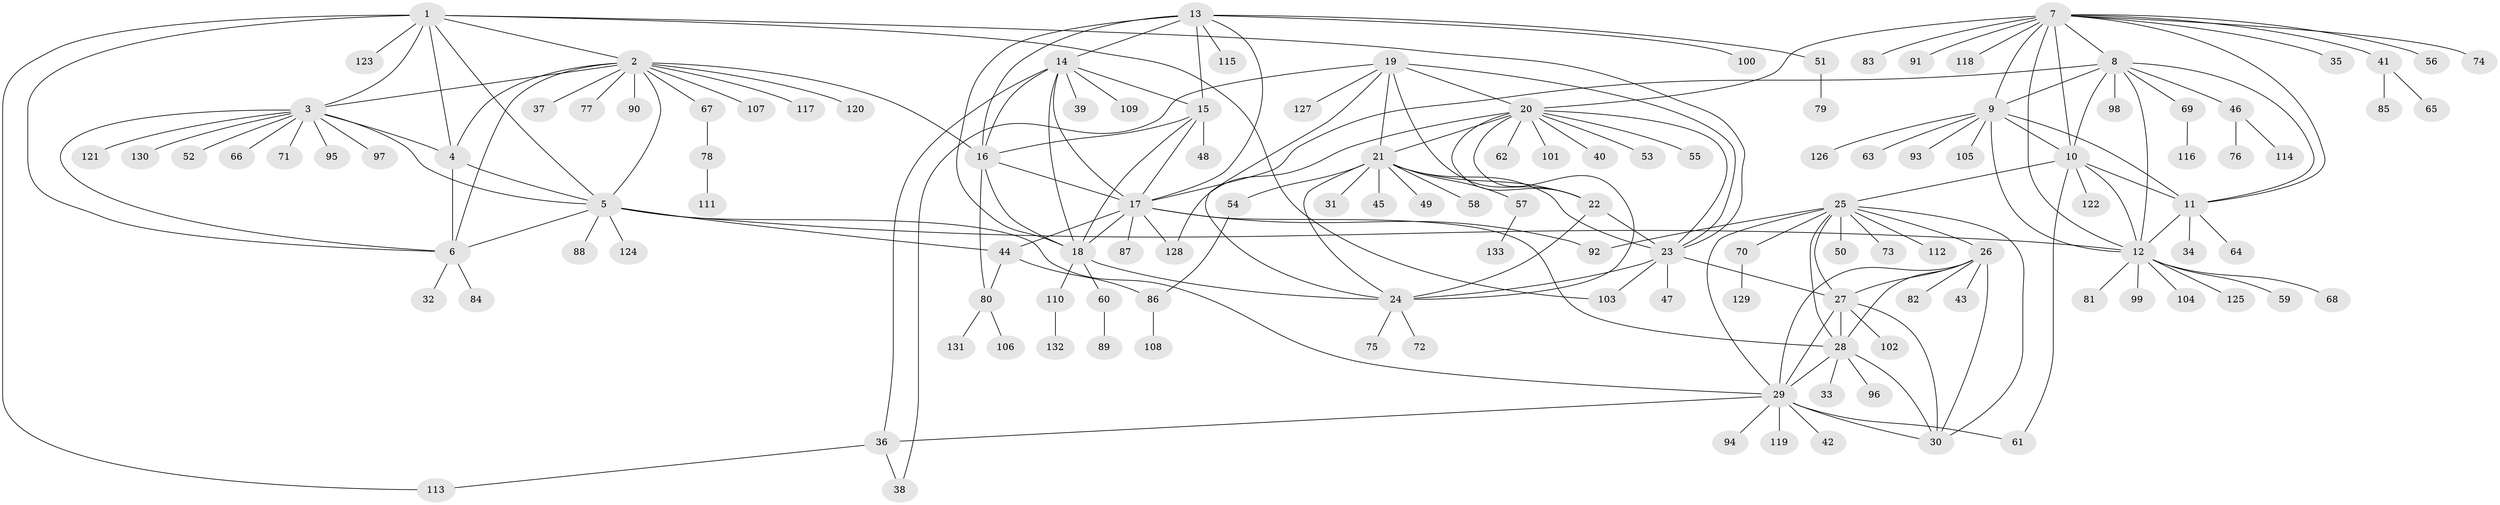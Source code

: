// coarse degree distribution, {5: 0.05128205128205128, 3: 0.05128205128205128, 1: 0.7435897435897436, 9: 0.05128205128205128, 6: 0.05128205128205128, 7: 0.02564102564102564, 10: 0.02564102564102564}
// Generated by graph-tools (version 1.1) at 2025/57/03/04/25 21:57:23]
// undirected, 133 vertices, 198 edges
graph export_dot {
graph [start="1"]
  node [color=gray90,style=filled];
  1;
  2;
  3;
  4;
  5;
  6;
  7;
  8;
  9;
  10;
  11;
  12;
  13;
  14;
  15;
  16;
  17;
  18;
  19;
  20;
  21;
  22;
  23;
  24;
  25;
  26;
  27;
  28;
  29;
  30;
  31;
  32;
  33;
  34;
  35;
  36;
  37;
  38;
  39;
  40;
  41;
  42;
  43;
  44;
  45;
  46;
  47;
  48;
  49;
  50;
  51;
  52;
  53;
  54;
  55;
  56;
  57;
  58;
  59;
  60;
  61;
  62;
  63;
  64;
  65;
  66;
  67;
  68;
  69;
  70;
  71;
  72;
  73;
  74;
  75;
  76;
  77;
  78;
  79;
  80;
  81;
  82;
  83;
  84;
  85;
  86;
  87;
  88;
  89;
  90;
  91;
  92;
  93;
  94;
  95;
  96;
  97;
  98;
  99;
  100;
  101;
  102;
  103;
  104;
  105;
  106;
  107;
  108;
  109;
  110;
  111;
  112;
  113;
  114;
  115;
  116;
  117;
  118;
  119;
  120;
  121;
  122;
  123;
  124;
  125;
  126;
  127;
  128;
  129;
  130;
  131;
  132;
  133;
  1 -- 2;
  1 -- 3;
  1 -- 4;
  1 -- 5;
  1 -- 6;
  1 -- 23;
  1 -- 103;
  1 -- 113;
  1 -- 123;
  2 -- 3;
  2 -- 4;
  2 -- 5;
  2 -- 6;
  2 -- 16;
  2 -- 37;
  2 -- 67;
  2 -- 77;
  2 -- 90;
  2 -- 107;
  2 -- 117;
  2 -- 120;
  3 -- 4;
  3 -- 5;
  3 -- 6;
  3 -- 52;
  3 -- 66;
  3 -- 71;
  3 -- 95;
  3 -- 97;
  3 -- 121;
  3 -- 130;
  4 -- 5;
  4 -- 6;
  5 -- 6;
  5 -- 12;
  5 -- 29;
  5 -- 44;
  5 -- 88;
  5 -- 124;
  6 -- 32;
  6 -- 84;
  7 -- 8;
  7 -- 9;
  7 -- 10;
  7 -- 11;
  7 -- 12;
  7 -- 20;
  7 -- 35;
  7 -- 41;
  7 -- 56;
  7 -- 74;
  7 -- 83;
  7 -- 91;
  7 -- 118;
  8 -- 9;
  8 -- 10;
  8 -- 11;
  8 -- 12;
  8 -- 17;
  8 -- 46;
  8 -- 69;
  8 -- 98;
  9 -- 10;
  9 -- 11;
  9 -- 12;
  9 -- 63;
  9 -- 93;
  9 -- 105;
  9 -- 126;
  10 -- 11;
  10 -- 12;
  10 -- 25;
  10 -- 61;
  10 -- 122;
  11 -- 12;
  11 -- 34;
  11 -- 64;
  12 -- 59;
  12 -- 68;
  12 -- 81;
  12 -- 99;
  12 -- 104;
  12 -- 125;
  13 -- 14;
  13 -- 15;
  13 -- 16;
  13 -- 17;
  13 -- 18;
  13 -- 51;
  13 -- 100;
  13 -- 115;
  14 -- 15;
  14 -- 16;
  14 -- 17;
  14 -- 18;
  14 -- 36;
  14 -- 39;
  14 -- 109;
  15 -- 16;
  15 -- 17;
  15 -- 18;
  15 -- 48;
  16 -- 17;
  16 -- 18;
  16 -- 80;
  17 -- 18;
  17 -- 28;
  17 -- 44;
  17 -- 87;
  17 -- 92;
  17 -- 128;
  18 -- 24;
  18 -- 60;
  18 -- 110;
  19 -- 20;
  19 -- 21;
  19 -- 22;
  19 -- 23;
  19 -- 24;
  19 -- 38;
  19 -- 127;
  20 -- 21;
  20 -- 22;
  20 -- 23;
  20 -- 24;
  20 -- 40;
  20 -- 53;
  20 -- 55;
  20 -- 62;
  20 -- 101;
  20 -- 128;
  21 -- 22;
  21 -- 23;
  21 -- 24;
  21 -- 31;
  21 -- 45;
  21 -- 49;
  21 -- 54;
  21 -- 57;
  21 -- 58;
  22 -- 23;
  22 -- 24;
  23 -- 24;
  23 -- 27;
  23 -- 47;
  23 -- 103;
  24 -- 72;
  24 -- 75;
  25 -- 26;
  25 -- 27;
  25 -- 28;
  25 -- 29;
  25 -- 30;
  25 -- 50;
  25 -- 70;
  25 -- 73;
  25 -- 92;
  25 -- 112;
  26 -- 27;
  26 -- 28;
  26 -- 29;
  26 -- 30;
  26 -- 43;
  26 -- 82;
  27 -- 28;
  27 -- 29;
  27 -- 30;
  27 -- 102;
  28 -- 29;
  28 -- 30;
  28 -- 33;
  28 -- 96;
  29 -- 30;
  29 -- 36;
  29 -- 42;
  29 -- 61;
  29 -- 94;
  29 -- 119;
  36 -- 38;
  36 -- 113;
  41 -- 65;
  41 -- 85;
  44 -- 80;
  44 -- 86;
  46 -- 76;
  46 -- 114;
  51 -- 79;
  54 -- 86;
  57 -- 133;
  60 -- 89;
  67 -- 78;
  69 -- 116;
  70 -- 129;
  78 -- 111;
  80 -- 106;
  80 -- 131;
  86 -- 108;
  110 -- 132;
}

